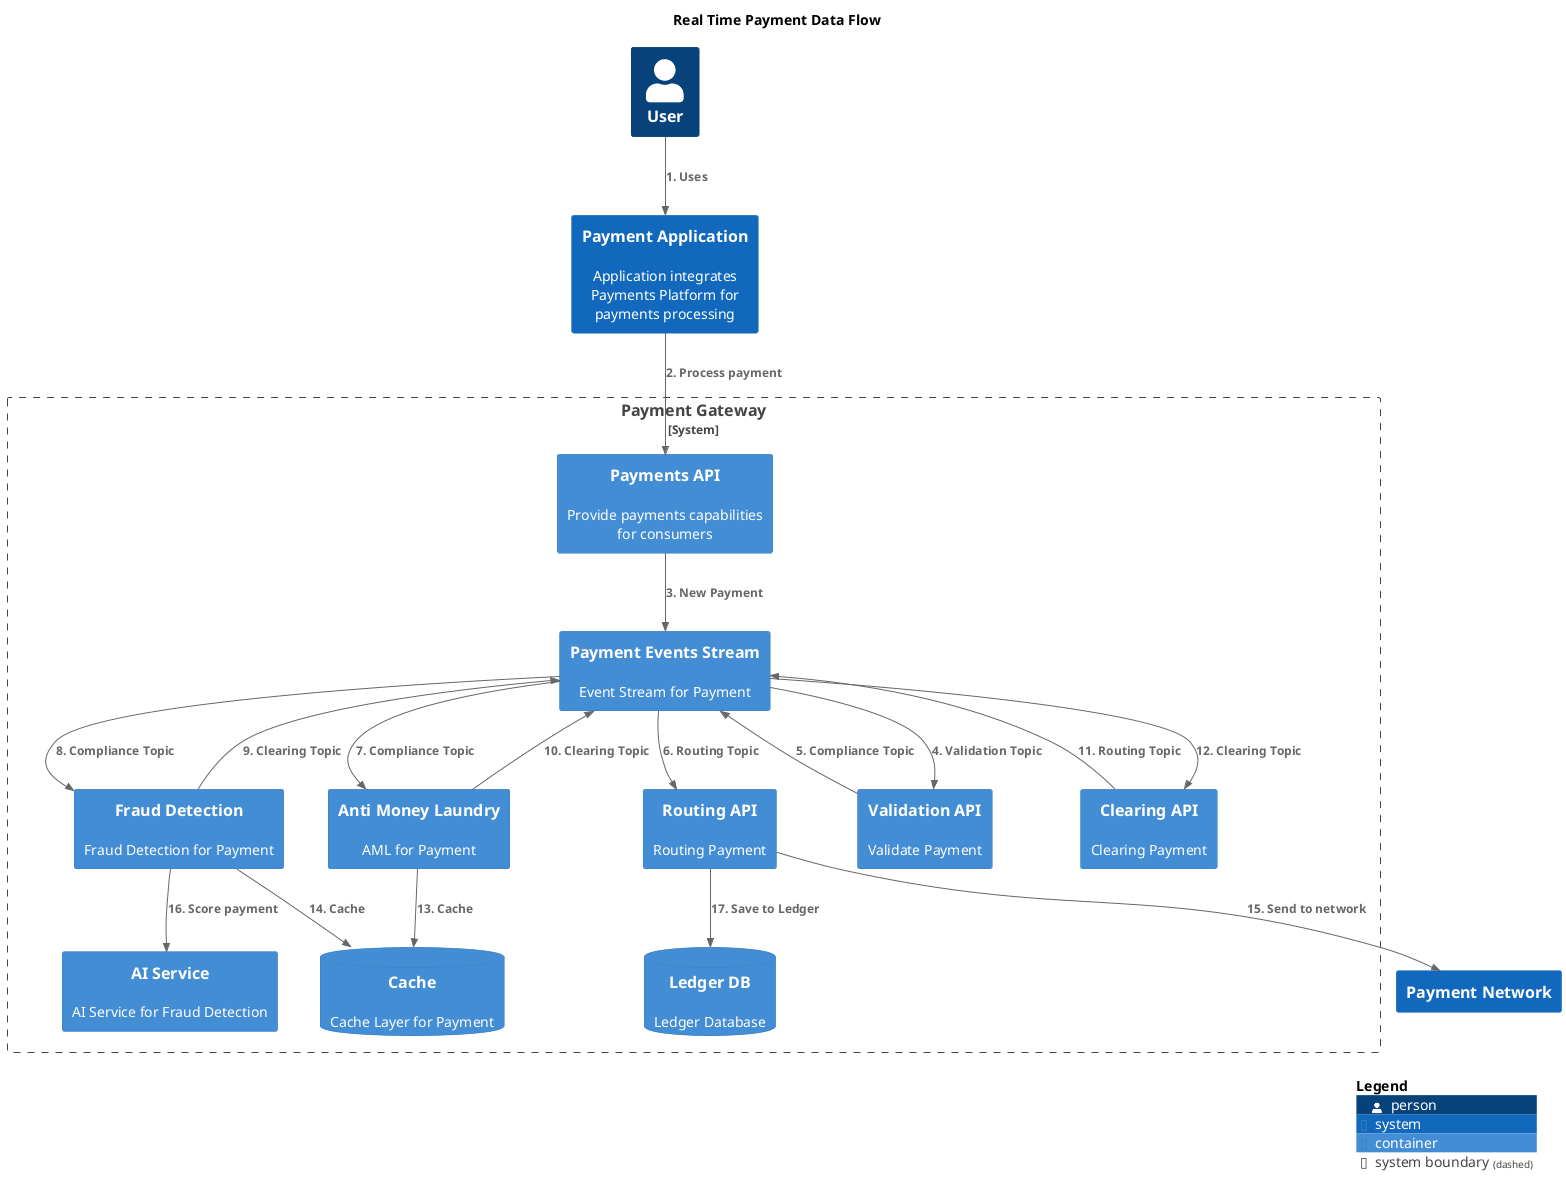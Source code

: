 @startuml
set separator none
title Real Time Payment Data Flow

top to bottom direction

!include <C4/C4>
!include <C4/C4_Context>
!include <C4/C4_Container>

System_Boundary("PaymentGateway_boundary", "Payment Gateway", $tags="") {
  Container(PaymentGateway.PaymentEventsStream, "Payment Events Stream", $techn="", $descr="Event Stream for Payment", $tags="", $link="")
  ContainerDb(PaymentGateway.Cache, "Cache", $techn="", $descr="Cache Layer for Payment", $tags="", $link="")
  Container(PaymentGateway.RoutingAPI, "Routing API", $techn="", $descr="Routing Payment", $tags="", $link="")
  Container(PaymentGateway.AntiMoneyLaundry, "Anti Money Laundry", $techn="", $descr="AML for Payment", $tags="", $link="")
  Container(PaymentGateway.FraudDetection, "Fraud Detection", $techn="", $descr="Fraud Detection for Payment", $tags="", $link="")
  Container(PaymentGateway.AIService, "AI Service", $techn="", $descr="AI Service for Fraud Detection", $tags="", $link="")
  ContainerDb(PaymentGateway.LedgerDB, "Ledger DB", $techn="", $descr="Ledger Database", $tags="", $link="")
  Container(PaymentGateway.PaymentsAPI, "Payments API", $techn="", $descr="Provide payments capabilities for consumers", $tags="", $link="")
  Container(PaymentGateway.ValidationAPI, "Validation API", $techn="", $descr="Validate Payment", $tags="", $link="")
  Container(PaymentGateway.ClearingAPI, "Clearing API", $techn="", $descr="Clearing Payment", $tags="", $link="")
}

Person(User, "User", $descr="", $tags="", $link="")
System(PaymentApplication, "Payment Application", $descr="Application integrates Payments Platform for payments processing", $tags="", $link="")
System(PaymentNetwork, "Payment Network", $descr="", $tags="", $link="")

Rel(User, PaymentApplication, "1. Uses", $techn="", $tags="", $link="")
Rel(PaymentApplication, PaymentGateway.PaymentsAPI, "2. Process payment", $techn="", $tags="", $link="")
Rel(PaymentGateway.PaymentsAPI, PaymentGateway.PaymentEventsStream, "3. New Payment", $techn="", $tags="", $link="")
Rel(PaymentGateway.PaymentEventsStream, PaymentGateway.ValidationAPI, "4. Validation Topic", $techn="", $tags="", $link="")
Rel(PaymentGateway.ValidationAPI, PaymentGateway.PaymentEventsStream, "5. Compliance Topic", $techn="", $tags="", $link="")
Rel(PaymentGateway.PaymentEventsStream, PaymentGateway.RoutingAPI, "6. Routing Topic", $techn="", $tags="", $link="")
Rel(PaymentGateway.PaymentEventsStream, PaymentGateway.AntiMoneyLaundry, "7. Compliance Topic", $techn="", $tags="", $link="")
Rel(PaymentGateway.PaymentEventsStream, PaymentGateway.FraudDetection, "8. Compliance Topic", $techn="", $tags="", $link="")
Rel(PaymentGateway.FraudDetection, PaymentGateway.PaymentEventsStream, "9. Clearing Topic", $techn="", $tags="", $link="")
Rel(PaymentGateway.AntiMoneyLaundry, PaymentGateway.PaymentEventsStream, "10. Clearing Topic", $techn="", $tags="", $link="")
Rel(PaymentGateway.ClearingAPI, PaymentGateway.PaymentEventsStream, "11. Routing Topic", $techn="", $tags="", $link="")
Rel(PaymentGateway.PaymentEventsStream, PaymentGateway.ClearingAPI, "12. Clearing Topic", $techn="", $tags="", $link="")
Rel(PaymentGateway.AntiMoneyLaundry, PaymentGateway.Cache, "13. Cache", $techn="", $tags="", $link="")
Rel(PaymentGateway.FraudDetection, PaymentGateway.Cache, "14. Cache", $techn="", $tags="", $link="")
Rel(PaymentGateway.RoutingAPI, PaymentNetwork, "15. Send to network", $techn="", $tags="", $link="")
Rel(PaymentGateway.FraudDetection, PaymentGateway.AIService, "16. Score payment", $techn="", $tags="", $link="")
Rel(PaymentGateway.RoutingAPI, PaymentGateway.LedgerDB, "17. Save to Ledger", $techn="", $tags="", $link="")

SHOW_LEGEND(true)
@enduml